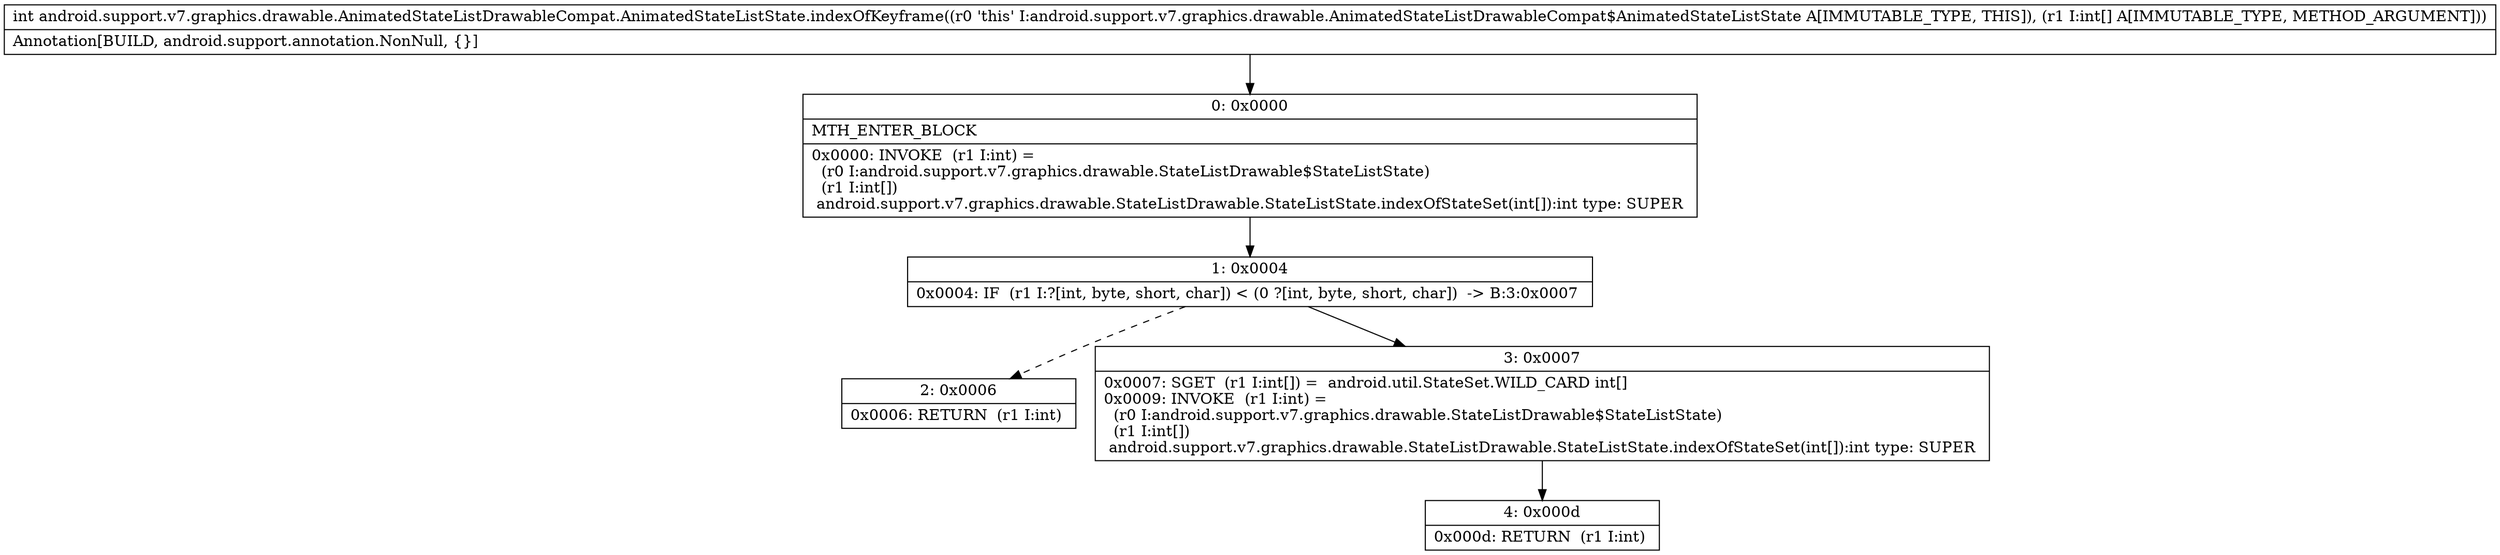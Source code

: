 digraph "CFG forandroid.support.v7.graphics.drawable.AnimatedStateListDrawableCompat.AnimatedStateListState.indexOfKeyframe([I)I" {
Node_0 [shape=record,label="{0\:\ 0x0000|MTH_ENTER_BLOCK\l|0x0000: INVOKE  (r1 I:int) = \l  (r0 I:android.support.v7.graphics.drawable.StateListDrawable$StateListState)\l  (r1 I:int[])\l android.support.v7.graphics.drawable.StateListDrawable.StateListState.indexOfStateSet(int[]):int type: SUPER \l}"];
Node_1 [shape=record,label="{1\:\ 0x0004|0x0004: IF  (r1 I:?[int, byte, short, char]) \< (0 ?[int, byte, short, char])  \-\> B:3:0x0007 \l}"];
Node_2 [shape=record,label="{2\:\ 0x0006|0x0006: RETURN  (r1 I:int) \l}"];
Node_3 [shape=record,label="{3\:\ 0x0007|0x0007: SGET  (r1 I:int[]) =  android.util.StateSet.WILD_CARD int[] \l0x0009: INVOKE  (r1 I:int) = \l  (r0 I:android.support.v7.graphics.drawable.StateListDrawable$StateListState)\l  (r1 I:int[])\l android.support.v7.graphics.drawable.StateListDrawable.StateListState.indexOfStateSet(int[]):int type: SUPER \l}"];
Node_4 [shape=record,label="{4\:\ 0x000d|0x000d: RETURN  (r1 I:int) \l}"];
MethodNode[shape=record,label="{int android.support.v7.graphics.drawable.AnimatedStateListDrawableCompat.AnimatedStateListState.indexOfKeyframe((r0 'this' I:android.support.v7.graphics.drawable.AnimatedStateListDrawableCompat$AnimatedStateListState A[IMMUTABLE_TYPE, THIS]), (r1 I:int[] A[IMMUTABLE_TYPE, METHOD_ARGUMENT]))  | Annotation[BUILD, android.support.annotation.NonNull, \{\}]\l}"];
MethodNode -> Node_0;
Node_0 -> Node_1;
Node_1 -> Node_2[style=dashed];
Node_1 -> Node_3;
Node_3 -> Node_4;
}

